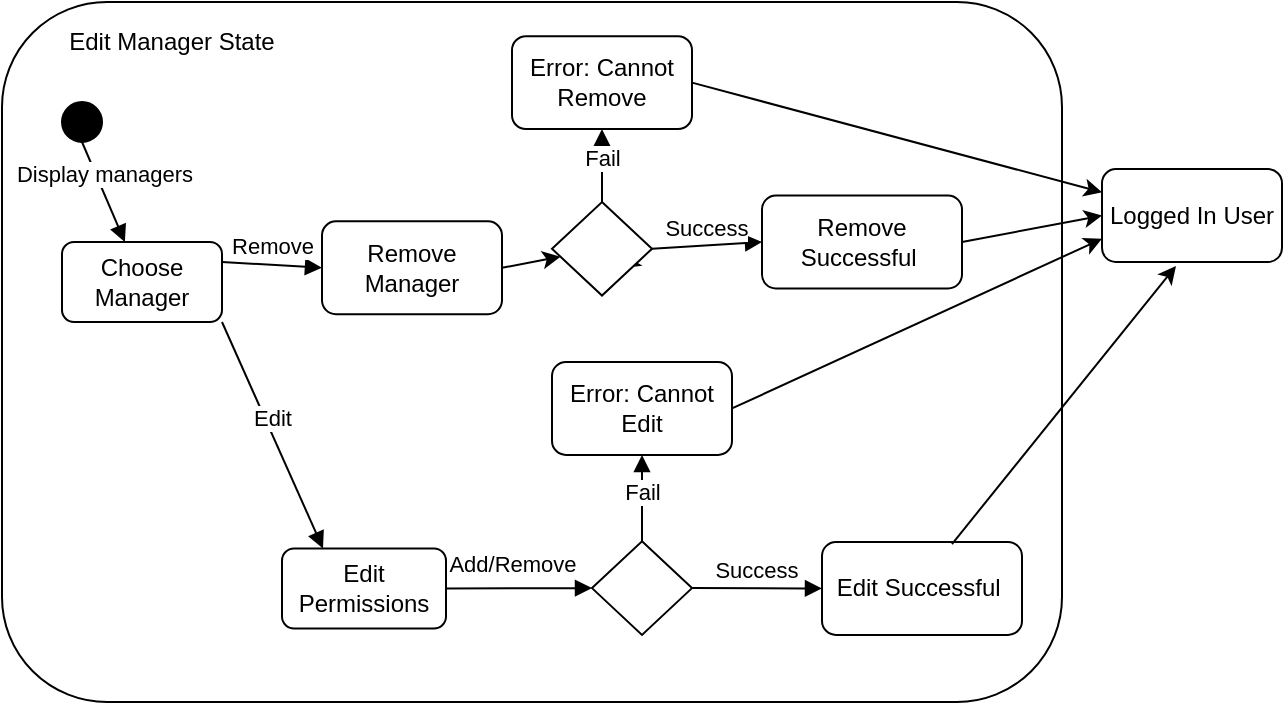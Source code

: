 <mxfile version="13.0.3" type="google"><diagram id="10XIxGYYS5oV2LJr4fWk" name="Page-1"><mxGraphModel dx="868" dy="1550" grid="1" gridSize="10" guides="1" tooltips="1" connect="1" arrows="1" fold="1" page="1" pageScale="1" pageWidth="850" pageHeight="1100" math="0" shadow="0"><root><mxCell id="0"/><mxCell id="1" parent="0"/><mxCell id="PFP9W2WpsAOJCUcNzzRZ-1" value="" style="rounded=1;whiteSpace=wrap;html=1;" vertex="1" parent="1"><mxGeometry x="80" y="-30" width="530" height="350" as="geometry"/></mxCell><mxCell id="PFP9W2WpsAOJCUcNzzRZ-2" value="Edit Manager State" style="text;html=1;strokeColor=none;fillColor=none;align=center;verticalAlign=middle;whiteSpace=wrap;rounded=0;" vertex="1" parent="1"><mxGeometry x="100" y="-20" width="130" height="20" as="geometry"/></mxCell><mxCell id="PFP9W2WpsAOJCUcNzzRZ-3" value="Choose Manager" style="shape=ext;rounded=1;html=1;whiteSpace=wrap;" vertex="1" parent="1"><mxGeometry x="110" y="90" width="80" height="40" as="geometry"/></mxCell><mxCell id="PFP9W2WpsAOJCUcNzzRZ-4" value="" style="shape=mxgraph.bpmn.shape;html=1;verticalLabelPosition=bottom;labelBackgroundColor=#ffffff;verticalAlign=top;align=center;perimeter=ellipsePerimeter;outlineConnect=0;outline=standard;symbol=general;fillColor=#000000;" vertex="1" parent="1"><mxGeometry x="110" y="20" width="20" height="20" as="geometry"/></mxCell><mxCell id="PFP9W2WpsAOJCUcNzzRZ-5" value="Edit Permissions" style="shape=ext;rounded=1;html=1;whiteSpace=wrap;" vertex="1" parent="1"><mxGeometry x="220" y="243.22" width="82" height="40" as="geometry"/></mxCell><mxCell id="PFP9W2WpsAOJCUcNzzRZ-6" value="Remove Manager" style="shape=ext;rounded=1;html=1;whiteSpace=wrap;" vertex="1" parent="1"><mxGeometry x="240" y="79.67" width="90" height="46.45" as="geometry"/></mxCell><mxCell id="PFP9W2WpsAOJCUcNzzRZ-7" value="Remove" style="html=1;verticalAlign=bottom;endArrow=block;exitX=1;exitY=0.25;exitDx=0;exitDy=0;entryX=0;entryY=0.5;entryDx=0;entryDy=0;" edge="1" parent="1" source="PFP9W2WpsAOJCUcNzzRZ-3" target="PFP9W2WpsAOJCUcNzzRZ-6"><mxGeometry width="80" relative="1" as="geometry"><mxPoint x="305" y="186.61" as="sourcePoint"/><mxPoint x="460" y="220" as="targetPoint"/><Array as="points"/></mxGeometry></mxCell><mxCell id="PFP9W2WpsAOJCUcNzzRZ-8" value="Edit" style="html=1;verticalAlign=bottom;endArrow=block;exitX=1;exitY=1;exitDx=0;exitDy=0;entryX=0.25;entryY=0;entryDx=0;entryDy=0;" edge="1" parent="1" source="PFP9W2WpsAOJCUcNzzRZ-3" target="PFP9W2WpsAOJCUcNzzRZ-5"><mxGeometry width="80" relative="1" as="geometry"><mxPoint x="305" y="233.39" as="sourcePoint"/><mxPoint x="375" y="270" as="targetPoint"/><Array as="points"/></mxGeometry></mxCell><mxCell id="PFP9W2WpsAOJCUcNzzRZ-9" value="Display managers" style="html=1;verticalAlign=bottom;endArrow=block;exitX=0.5;exitY=1;exitDx=0;exitDy=0;" edge="1" parent="1" source="PFP9W2WpsAOJCUcNzzRZ-4" target="PFP9W2WpsAOJCUcNzzRZ-3"><mxGeometry width="80" relative="1" as="geometry"><mxPoint x="197.1" y="112.9" as="sourcePoint"/><mxPoint x="180" y="200" as="targetPoint"/><Array as="points"/></mxGeometry></mxCell><mxCell id="PFP9W2WpsAOJCUcNzzRZ-10" value="Logged In User" style="shape=ext;rounded=1;html=1;whiteSpace=wrap;" vertex="1" parent="1"><mxGeometry x="630" y="53.55" width="90" height="46.45" as="geometry"/></mxCell><mxCell id="PFP9W2WpsAOJCUcNzzRZ-11" value="" style="endArrow=classic;html=1;exitX=1;exitY=0.5;exitDx=0;exitDy=0;" edge="1" parent="1" source="PFP9W2WpsAOJCUcNzzRZ-24"><mxGeometry width="50" height="50" relative="1" as="geometry"><mxPoint x="590" y="218.39" as="sourcePoint"/><mxPoint x="390" y="103" as="targetPoint"/></mxGeometry></mxCell><mxCell id="PFP9W2WpsAOJCUcNzzRZ-12" value="" style="rhombus;whiteSpace=wrap;html=1;" vertex="1" parent="1"><mxGeometry x="375" y="239.67" width="50" height="46.78" as="geometry"/></mxCell><mxCell id="PFP9W2WpsAOJCUcNzzRZ-13" value="Fail" style="html=1;verticalAlign=bottom;endArrow=block;exitX=0.5;exitY=0;exitDx=0;exitDy=0;entryX=0.5;entryY=1;entryDx=0;entryDy=0;" edge="1" parent="1" source="PFP9W2WpsAOJCUcNzzRZ-12" target="PFP9W2WpsAOJCUcNzzRZ-15"><mxGeometry x="-0.261" width="80" relative="1" as="geometry"><mxPoint x="425" y="300" as="sourcePoint"/><mxPoint x="400" y="197" as="targetPoint"/><Array as="points"/><mxPoint as="offset"/></mxGeometry></mxCell><mxCell id="PFP9W2WpsAOJCUcNzzRZ-14" value="Success" style="html=1;verticalAlign=bottom;endArrow=block;exitX=1;exitY=0.5;exitDx=0;exitDy=0;entryX=0;entryY=0.5;entryDx=0;entryDy=0;" edge="1" parent="1" source="PFP9W2WpsAOJCUcNzzRZ-12" target="PFP9W2WpsAOJCUcNzzRZ-17"><mxGeometry width="80" relative="1" as="geometry"><mxPoint x="325" y="253.39" as="sourcePoint"/><mxPoint x="500" y="320" as="targetPoint"/><Array as="points"/></mxGeometry></mxCell><mxCell id="PFP9W2WpsAOJCUcNzzRZ-15" value="Error: Cannot Edit" style="shape=ext;rounded=1;html=1;whiteSpace=wrap;" vertex="1" parent="1"><mxGeometry x="355" y="150" width="90" height="46.45" as="geometry"/></mxCell><mxCell id="PFP9W2WpsAOJCUcNzzRZ-16" value="" style="endArrow=classic;html=1;entryX=0;entryY=0.75;entryDx=0;entryDy=0;exitX=1;exitY=0.5;exitDx=0;exitDy=0;" edge="1" parent="1" source="PFP9W2WpsAOJCUcNzzRZ-15" target="PFP9W2WpsAOJCUcNzzRZ-10"><mxGeometry width="50" height="50" relative="1" as="geometry"><mxPoint x="400" y="150" as="sourcePoint"/><mxPoint x="610" y="83.225" as="targetPoint"/></mxGeometry></mxCell><mxCell id="PFP9W2WpsAOJCUcNzzRZ-17" value="Edit Successful&amp;nbsp;" style="shape=ext;rounded=1;html=1;whiteSpace=wrap;" vertex="1" parent="1"><mxGeometry x="490" y="240" width="100" height="46.45" as="geometry"/></mxCell><mxCell id="PFP9W2WpsAOJCUcNzzRZ-18" value="" style="endArrow=classic;html=1;exitX=0.65;exitY=0.022;exitDx=0;exitDy=0;entryX=0.411;entryY=1.043;entryDx=0;entryDy=0;entryPerimeter=0;exitPerimeter=0;" edge="1" parent="1" source="PFP9W2WpsAOJCUcNzzRZ-17" target="PFP9W2WpsAOJCUcNzzRZ-10"><mxGeometry width="50" height="50" relative="1" as="geometry"><mxPoint x="445" y="220" as="sourcePoint"/><mxPoint x="620" y="320.165" as="targetPoint"/></mxGeometry></mxCell><mxCell id="PFP9W2WpsAOJCUcNzzRZ-19" value="Add/Remove" style="html=1;verticalAlign=bottom;endArrow=block;exitX=1;exitY=0.5;exitDx=0;exitDy=0;entryX=0;entryY=0.5;entryDx=0;entryDy=0;" edge="1" parent="1" source="PFP9W2WpsAOJCUcNzzRZ-5" target="PFP9W2WpsAOJCUcNzzRZ-12"><mxGeometry x="-0.077" y="3" width="80" relative="1" as="geometry"><mxPoint x="235" y="190" as="sourcePoint"/><mxPoint x="258.5" y="253.22" as="targetPoint"/><Array as="points"/><mxPoint as="offset"/></mxGeometry></mxCell><mxCell id="PFP9W2WpsAOJCUcNzzRZ-20" value="Fail" style="html=1;verticalAlign=bottom;endArrow=block;exitX=0.5;exitY=0;exitDx=0;exitDy=0;entryX=0.5;entryY=1;entryDx=0;entryDy=0;" edge="1" parent="1" source="PFP9W2WpsAOJCUcNzzRZ-24" target="PFP9W2WpsAOJCUcNzzRZ-22"><mxGeometry x="-0.261" width="80" relative="1" as="geometry"><mxPoint x="435" y="140" as="sourcePoint"/><mxPoint x="410" y="37.0" as="targetPoint"/><Array as="points"/><mxPoint as="offset"/></mxGeometry></mxCell><mxCell id="PFP9W2WpsAOJCUcNzzRZ-21" value="Success" style="html=1;verticalAlign=bottom;endArrow=block;exitX=1;exitY=0.5;exitDx=0;exitDy=0;entryX=0;entryY=0.5;entryDx=0;entryDy=0;" edge="1" parent="1" source="PFP9W2WpsAOJCUcNzzRZ-24" target="PFP9W2WpsAOJCUcNzzRZ-23"><mxGeometry width="80" relative="1" as="geometry"><mxPoint x="335" y="93.39" as="sourcePoint"/><mxPoint x="510" y="160" as="targetPoint"/><Array as="points"/></mxGeometry></mxCell><mxCell id="PFP9W2WpsAOJCUcNzzRZ-22" value="Error: Cannot Remove" style="shape=ext;rounded=1;html=1;whiteSpace=wrap;" vertex="1" parent="1"><mxGeometry x="335" y="-12.9" width="90" height="46.45" as="geometry"/></mxCell><mxCell id="PFP9W2WpsAOJCUcNzzRZ-23" value="Remove Successful&amp;nbsp;" style="shape=ext;rounded=1;html=1;whiteSpace=wrap;" vertex="1" parent="1"><mxGeometry x="460" y="66.78" width="100" height="46.45" as="geometry"/></mxCell><mxCell id="PFP9W2WpsAOJCUcNzzRZ-24" value="" style="rhombus;whiteSpace=wrap;html=1;" vertex="1" parent="1"><mxGeometry x="355" y="70" width="50" height="46.78" as="geometry"/></mxCell><mxCell id="PFP9W2WpsAOJCUcNzzRZ-25" value="" style="endArrow=classic;html=1;exitX=1;exitY=0.5;exitDx=0;exitDy=0;" edge="1" parent="1" source="PFP9W2WpsAOJCUcNzzRZ-6" target="PFP9W2WpsAOJCUcNzzRZ-24"><mxGeometry width="50" height="50" relative="1" as="geometry"><mxPoint x="330" y="102.895" as="sourcePoint"/><mxPoint x="390" y="103" as="targetPoint"/></mxGeometry></mxCell><mxCell id="PFP9W2WpsAOJCUcNzzRZ-26" value="" style="endArrow=classic;html=1;entryX=0;entryY=0.5;entryDx=0;entryDy=0;exitX=1;exitY=0.5;exitDx=0;exitDy=0;" edge="1" parent="1" source="PFP9W2WpsAOJCUcNzzRZ-23" target="PFP9W2WpsAOJCUcNzzRZ-10"><mxGeometry width="50" height="50" relative="1" as="geometry"><mxPoint x="455" y="183.225" as="sourcePoint"/><mxPoint x="640" y="98.388" as="targetPoint"/></mxGeometry></mxCell><mxCell id="PFP9W2WpsAOJCUcNzzRZ-27" value="" style="endArrow=classic;html=1;entryX=0;entryY=0.25;entryDx=0;entryDy=0;exitX=1;exitY=0.5;exitDx=0;exitDy=0;" edge="1" parent="1" source="PFP9W2WpsAOJCUcNzzRZ-22" target="PFP9W2WpsAOJCUcNzzRZ-10"><mxGeometry width="50" height="50" relative="1" as="geometry"><mxPoint x="465" y="193.225" as="sourcePoint"/><mxPoint x="650" y="108.388" as="targetPoint"/></mxGeometry></mxCell></root></mxGraphModel></diagram></mxfile>